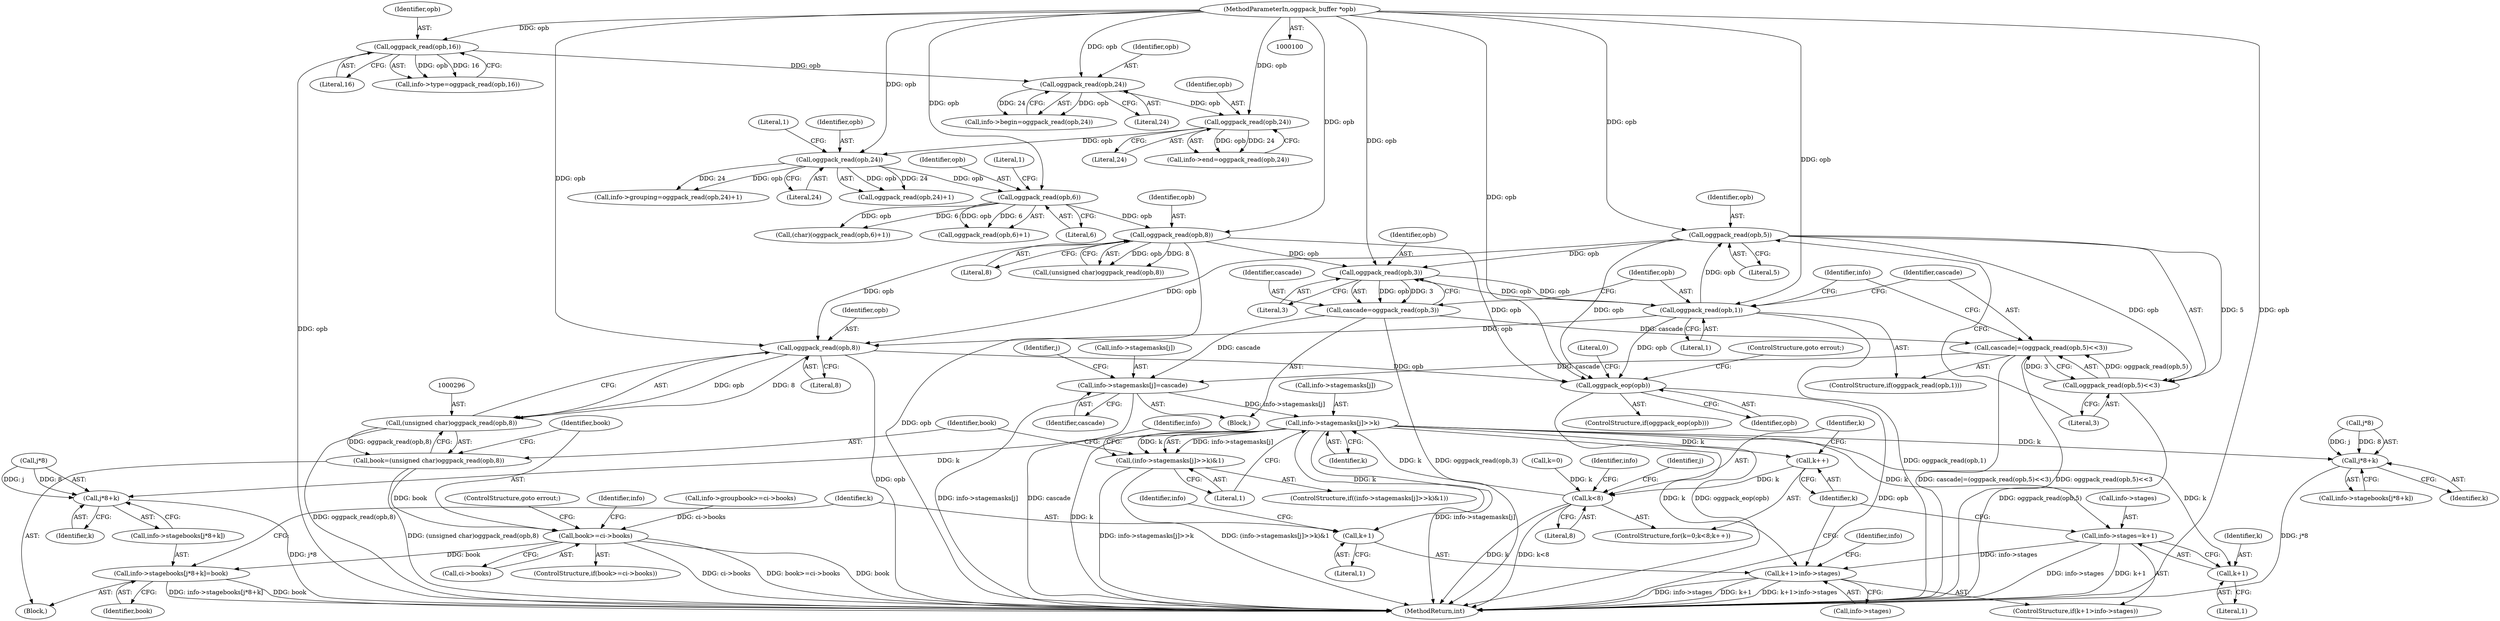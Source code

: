 digraph "0_Android_eeb4e45d5683f88488c083ecf142dc89bc3f0b47_9@API" {
"1000248" [label="(Call,oggpack_read(opb,5))"];
"1000242" [label="(Call,oggpack_read(opb,1))"];
"1000238" [label="(Call,oggpack_read(opb,3))"];
"1000181" [label="(Call,oggpack_read(opb,8))"];
"1000171" [label="(Call,oggpack_read(opb,6))"];
"1000160" [label="(Call,oggpack_read(opb,24))"];
"1000152" [label="(Call,oggpack_read(opb,24))"];
"1000145" [label="(Call,oggpack_read(opb,24))"];
"1000125" [label="(Call,oggpack_read(opb,16))"];
"1000103" [label="(MethodParameterIn,oggpack_buffer *opb)"];
"1000248" [label="(Call,oggpack_read(opb,5))"];
"1000236" [label="(Call,cascade=oggpack_read(opb,3))"];
"1000245" [label="(Call,cascade|=(oggpack_read(opb,5)<<3))"];
"1000252" [label="(Call,info->stagemasks[j]=cascade)"];
"1000283" [label="(Call,info->stagemasks[j]>>k)"];
"1000278" [label="(Call,k++)"];
"1000275" [label="(Call,k<8)"];
"1000282" [label="(Call,(info->stagemasks[j]>>k)&1)"];
"1000312" [label="(Call,j*8+k)"];
"1000319" [label="(Call,k+1>info->stages)"];
"1000320" [label="(Call,k+1)"];
"1000326" [label="(Call,info->stages=k+1)"];
"1000330" [label="(Call,k+1)"];
"1000339" [label="(Call,j*8+k)"];
"1000247" [label="(Call,oggpack_read(opb,5)<<3)"];
"1000297" [label="(Call,oggpack_read(opb,8))"];
"1000295" [label="(Call,(unsigned char)oggpack_read(opb,8))"];
"1000293" [label="(Call,book=(unsigned char)oggpack_read(opb,8))"];
"1000301" [label="(Call,book>=ci->books)"];
"1000307" [label="(Call,info->stagebooks[j*8+k]=book)"];
"1000346" [label="(Call,oggpack_eop(opb))"];
"1000283" [label="(Call,info->stagemasks[j]>>k)"];
"1000241" [label="(ControlStructure,if(oggpack_read(opb,1)))"];
"1000275" [label="(Call,k<8)"];
"1000279" [label="(Identifier,k)"];
"1000277" [label="(Literal,8)"];
"1000252" [label="(Call,info->stagemasks[j]=cascade)"];
"1000335" [label="(Call,info->stagebooks[j*8+k])"];
"1000250" [label="(Literal,5)"];
"1000272" [label="(Call,k=0)"];
"1000183" [label="(Literal,8)"];
"1000127" [label="(Literal,16)"];
"1000302" [label="(Identifier,book)"];
"1000233" [label="(Identifier,j)"];
"1000301" [label="(Call,book>=ci->books)"];
"1000332" [label="(Literal,1)"];
"1000298" [label="(Identifier,opb)"];
"1000297" [label="(Call,oggpack_read(opb,8))"];
"1000312" [label="(Call,j*8+k)"];
"1000308" [label="(Call,info->stagebooks[j*8+k])"];
"1000172" [label="(Identifier,opb)"];
"1000246" [label="(Identifier,cascade)"];
"1000179" [label="(Call,(unsigned char)oggpack_read(opb,8))"];
"1000322" [label="(Literal,1)"];
"1000181" [label="(Call,oggpack_read(opb,8))"];
"1000316" [label="(Identifier,k)"];
"1000339" [label="(Call,j*8+k)"];
"1000185" [label="(Call,info->groupbook>=ci->books)"];
"1000173" [label="(Literal,6)"];
"1000258" [label="(Identifier,cascade)"];
"1000330" [label="(Call,k+1)"];
"1000299" [label="(Literal,8)"];
"1000168" [label="(Call,(char)(oggpack_read(opb,6)+1))"];
"1000324" [label="(Identifier,info)"];
"1000286" [label="(Identifier,info)"];
"1000152" [label="(Call,oggpack_read(opb,24))"];
"1000253" [label="(Call,info->stagemasks[j])"];
"1000159" [label="(Call,oggpack_read(opb,24)+1)"];
"1000162" [label="(Literal,24)"];
"1000327" [label="(Call,info->stages)"];
"1000345" [label="(ControlStructure,if(oggpack_eop(opb)))"];
"1000323" [label="(Call,info->stages)"];
"1000245" [label="(Call,cascade|=(oggpack_read(opb,5)<<3))"];
"1000242" [label="(Call,oggpack_read(opb,1))"];
"1000284" [label="(Call,info->stagemasks[j])"];
"1000282" [label="(Call,(info->stagemasks[j]>>k)&1)"];
"1000326" [label="(Call,info->stages=k+1)"];
"1000306" [label="(ControlStructure,goto errout;)"];
"1000148" [label="(Call,info->end=oggpack_read(opb,24))"];
"1000153" [label="(Identifier,opb)"];
"1000300" [label="(ControlStructure,if(book>=ci->books))"];
"1000303" [label="(Call,ci->books)"];
"1000350" [label="(Literal,0)"];
"1000154" [label="(Literal,24)"];
"1000161" [label="(Identifier,opb)"];
"1000291" [label="(Block,)"];
"1000141" [label="(Call,info->begin=oggpack_read(opb,24))"];
"1000343" [label="(Identifier,k)"];
"1000155" [label="(Call,info->grouping=oggpack_read(opb,24)+1)"];
"1000337" [label="(Identifier,info)"];
"1000269" [label="(Identifier,j)"];
"1000240" [label="(Literal,3)"];
"1000234" [label="(Block,)"];
"1000126" [label="(Identifier,opb)"];
"1000248" [label="(Call,oggpack_read(opb,5))"];
"1000244" [label="(Literal,1)"];
"1000318" [label="(ControlStructure,if(k+1>info->stages))"];
"1000170" [label="(Call,oggpack_read(opb,6)+1)"];
"1000146" [label="(Identifier,opb)"];
"1000121" [label="(Call,info->type=oggpack_read(opb,16))"];
"1000290" [label="(Literal,1)"];
"1000346" [label="(Call,oggpack_eop(opb))"];
"1000271" [label="(ControlStructure,for(k=0;k<8;k++))"];
"1000163" [label="(Literal,1)"];
"1000238" [label="(Call,oggpack_read(opb,3))"];
"1000293" [label="(Call,book=(unsigned char)oggpack_read(opb,8))"];
"1000147" [label="(Literal,24)"];
"1000276" [label="(Identifier,k)"];
"1000320" [label="(Call,k+1)"];
"1000347" [label="(Identifier,opb)"];
"1000255" [label="(Identifier,info)"];
"1000294" [label="(Identifier,book)"];
"1000289" [label="(Identifier,k)"];
"1000239" [label="(Identifier,opb)"];
"1000348" [label="(ControlStructure,goto errout;)"];
"1000321" [label="(Identifier,k)"];
"1000313" [label="(Call,j*8)"];
"1000295" [label="(Call,(unsigned char)oggpack_read(opb,8))"];
"1000125" [label="(Call,oggpack_read(opb,16))"];
"1000247" [label="(Call,oggpack_read(opb,5)<<3)"];
"1000182" [label="(Identifier,opb)"];
"1000174" [label="(Literal,1)"];
"1000251" [label="(Literal,3)"];
"1000145" [label="(Call,oggpack_read(opb,24))"];
"1000171" [label="(Call,oggpack_read(opb,6))"];
"1000281" [label="(ControlStructure,if((info->stagemasks[j]>>k)&1))"];
"1000236" [label="(Call,cascade=oggpack_read(opb,3))"];
"1000328" [label="(Identifier,info)"];
"1000249" [label="(Identifier,opb)"];
"1000103" [label="(MethodParameterIn,oggpack_buffer *opb)"];
"1000356" [label="(MethodReturn,int)"];
"1000237" [label="(Identifier,cascade)"];
"1000319" [label="(Call,k+1>info->stages)"];
"1000331" [label="(Identifier,k)"];
"1000243" [label="(Identifier,opb)"];
"1000340" [label="(Call,j*8)"];
"1000317" [label="(Identifier,book)"];
"1000278" [label="(Call,k++)"];
"1000160" [label="(Call,oggpack_read(opb,24))"];
"1000307" [label="(Call,info->stagebooks[j*8+k]=book)"];
"1000310" [label="(Identifier,info)"];
"1000248" -> "1000247"  [label="AST: "];
"1000248" -> "1000250"  [label="CFG: "];
"1000249" -> "1000248"  [label="AST: "];
"1000250" -> "1000248"  [label="AST: "];
"1000251" -> "1000248"  [label="CFG: "];
"1000248" -> "1000238"  [label="DDG: opb"];
"1000248" -> "1000247"  [label="DDG: opb"];
"1000248" -> "1000247"  [label="DDG: 5"];
"1000242" -> "1000248"  [label="DDG: opb"];
"1000103" -> "1000248"  [label="DDG: opb"];
"1000248" -> "1000297"  [label="DDG: opb"];
"1000248" -> "1000346"  [label="DDG: opb"];
"1000242" -> "1000241"  [label="AST: "];
"1000242" -> "1000244"  [label="CFG: "];
"1000243" -> "1000242"  [label="AST: "];
"1000244" -> "1000242"  [label="AST: "];
"1000246" -> "1000242"  [label="CFG: "];
"1000255" -> "1000242"  [label="CFG: "];
"1000242" -> "1000356"  [label="DDG: oggpack_read(opb,1)"];
"1000242" -> "1000238"  [label="DDG: opb"];
"1000238" -> "1000242"  [label="DDG: opb"];
"1000103" -> "1000242"  [label="DDG: opb"];
"1000242" -> "1000297"  [label="DDG: opb"];
"1000242" -> "1000346"  [label="DDG: opb"];
"1000238" -> "1000236"  [label="AST: "];
"1000238" -> "1000240"  [label="CFG: "];
"1000239" -> "1000238"  [label="AST: "];
"1000240" -> "1000238"  [label="AST: "];
"1000236" -> "1000238"  [label="CFG: "];
"1000238" -> "1000236"  [label="DDG: opb"];
"1000238" -> "1000236"  [label="DDG: 3"];
"1000181" -> "1000238"  [label="DDG: opb"];
"1000103" -> "1000238"  [label="DDG: opb"];
"1000181" -> "1000179"  [label="AST: "];
"1000181" -> "1000183"  [label="CFG: "];
"1000182" -> "1000181"  [label="AST: "];
"1000183" -> "1000181"  [label="AST: "];
"1000179" -> "1000181"  [label="CFG: "];
"1000181" -> "1000356"  [label="DDG: opb"];
"1000181" -> "1000179"  [label="DDG: opb"];
"1000181" -> "1000179"  [label="DDG: 8"];
"1000171" -> "1000181"  [label="DDG: opb"];
"1000103" -> "1000181"  [label="DDG: opb"];
"1000181" -> "1000297"  [label="DDG: opb"];
"1000181" -> "1000346"  [label="DDG: opb"];
"1000171" -> "1000170"  [label="AST: "];
"1000171" -> "1000173"  [label="CFG: "];
"1000172" -> "1000171"  [label="AST: "];
"1000173" -> "1000171"  [label="AST: "];
"1000174" -> "1000171"  [label="CFG: "];
"1000171" -> "1000168"  [label="DDG: opb"];
"1000171" -> "1000168"  [label="DDG: 6"];
"1000171" -> "1000170"  [label="DDG: opb"];
"1000171" -> "1000170"  [label="DDG: 6"];
"1000160" -> "1000171"  [label="DDG: opb"];
"1000103" -> "1000171"  [label="DDG: opb"];
"1000160" -> "1000159"  [label="AST: "];
"1000160" -> "1000162"  [label="CFG: "];
"1000161" -> "1000160"  [label="AST: "];
"1000162" -> "1000160"  [label="AST: "];
"1000163" -> "1000160"  [label="CFG: "];
"1000160" -> "1000155"  [label="DDG: opb"];
"1000160" -> "1000155"  [label="DDG: 24"];
"1000160" -> "1000159"  [label="DDG: opb"];
"1000160" -> "1000159"  [label="DDG: 24"];
"1000152" -> "1000160"  [label="DDG: opb"];
"1000103" -> "1000160"  [label="DDG: opb"];
"1000152" -> "1000148"  [label="AST: "];
"1000152" -> "1000154"  [label="CFG: "];
"1000153" -> "1000152"  [label="AST: "];
"1000154" -> "1000152"  [label="AST: "];
"1000148" -> "1000152"  [label="CFG: "];
"1000152" -> "1000148"  [label="DDG: opb"];
"1000152" -> "1000148"  [label="DDG: 24"];
"1000145" -> "1000152"  [label="DDG: opb"];
"1000103" -> "1000152"  [label="DDG: opb"];
"1000145" -> "1000141"  [label="AST: "];
"1000145" -> "1000147"  [label="CFG: "];
"1000146" -> "1000145"  [label="AST: "];
"1000147" -> "1000145"  [label="AST: "];
"1000141" -> "1000145"  [label="CFG: "];
"1000145" -> "1000141"  [label="DDG: opb"];
"1000145" -> "1000141"  [label="DDG: 24"];
"1000125" -> "1000145"  [label="DDG: opb"];
"1000103" -> "1000145"  [label="DDG: opb"];
"1000125" -> "1000121"  [label="AST: "];
"1000125" -> "1000127"  [label="CFG: "];
"1000126" -> "1000125"  [label="AST: "];
"1000127" -> "1000125"  [label="AST: "];
"1000121" -> "1000125"  [label="CFG: "];
"1000125" -> "1000356"  [label="DDG: opb"];
"1000125" -> "1000121"  [label="DDG: opb"];
"1000125" -> "1000121"  [label="DDG: 16"];
"1000103" -> "1000125"  [label="DDG: opb"];
"1000103" -> "1000100"  [label="AST: "];
"1000103" -> "1000356"  [label="DDG: opb"];
"1000103" -> "1000297"  [label="DDG: opb"];
"1000103" -> "1000346"  [label="DDG: opb"];
"1000236" -> "1000234"  [label="AST: "];
"1000237" -> "1000236"  [label="AST: "];
"1000243" -> "1000236"  [label="CFG: "];
"1000236" -> "1000356"  [label="DDG: oggpack_read(opb,3)"];
"1000236" -> "1000245"  [label="DDG: cascade"];
"1000236" -> "1000252"  [label="DDG: cascade"];
"1000245" -> "1000241"  [label="AST: "];
"1000245" -> "1000247"  [label="CFG: "];
"1000246" -> "1000245"  [label="AST: "];
"1000247" -> "1000245"  [label="AST: "];
"1000255" -> "1000245"  [label="CFG: "];
"1000245" -> "1000356"  [label="DDG: cascade|=(oggpack_read(opb,5)<<3)"];
"1000245" -> "1000356"  [label="DDG: oggpack_read(opb,5)<<3"];
"1000247" -> "1000245"  [label="DDG: oggpack_read(opb,5)"];
"1000247" -> "1000245"  [label="DDG: 3"];
"1000245" -> "1000252"  [label="DDG: cascade"];
"1000252" -> "1000234"  [label="AST: "];
"1000252" -> "1000258"  [label="CFG: "];
"1000253" -> "1000252"  [label="AST: "];
"1000258" -> "1000252"  [label="AST: "];
"1000233" -> "1000252"  [label="CFG: "];
"1000252" -> "1000356"  [label="DDG: info->stagemasks[j]"];
"1000252" -> "1000356"  [label="DDG: cascade"];
"1000252" -> "1000283"  [label="DDG: info->stagemasks[j]"];
"1000283" -> "1000282"  [label="AST: "];
"1000283" -> "1000289"  [label="CFG: "];
"1000284" -> "1000283"  [label="AST: "];
"1000289" -> "1000283"  [label="AST: "];
"1000290" -> "1000283"  [label="CFG: "];
"1000283" -> "1000356"  [label="DDG: info->stagemasks[j]"];
"1000283" -> "1000356"  [label="DDG: k"];
"1000283" -> "1000278"  [label="DDG: k"];
"1000283" -> "1000282"  [label="DDG: info->stagemasks[j]"];
"1000283" -> "1000282"  [label="DDG: k"];
"1000275" -> "1000283"  [label="DDG: k"];
"1000283" -> "1000312"  [label="DDG: k"];
"1000283" -> "1000319"  [label="DDG: k"];
"1000283" -> "1000320"  [label="DDG: k"];
"1000283" -> "1000326"  [label="DDG: k"];
"1000283" -> "1000330"  [label="DDG: k"];
"1000283" -> "1000339"  [label="DDG: k"];
"1000278" -> "1000271"  [label="AST: "];
"1000278" -> "1000279"  [label="CFG: "];
"1000279" -> "1000278"  [label="AST: "];
"1000276" -> "1000278"  [label="CFG: "];
"1000278" -> "1000275"  [label="DDG: k"];
"1000275" -> "1000271"  [label="AST: "];
"1000275" -> "1000277"  [label="CFG: "];
"1000276" -> "1000275"  [label="AST: "];
"1000277" -> "1000275"  [label="AST: "];
"1000286" -> "1000275"  [label="CFG: "];
"1000269" -> "1000275"  [label="CFG: "];
"1000275" -> "1000356"  [label="DDG: k<8"];
"1000275" -> "1000356"  [label="DDG: k"];
"1000272" -> "1000275"  [label="DDG: k"];
"1000282" -> "1000281"  [label="AST: "];
"1000282" -> "1000290"  [label="CFG: "];
"1000290" -> "1000282"  [label="AST: "];
"1000294" -> "1000282"  [label="CFG: "];
"1000337" -> "1000282"  [label="CFG: "];
"1000282" -> "1000356"  [label="DDG: (info->stagemasks[j]>>k)&1"];
"1000282" -> "1000356"  [label="DDG: info->stagemasks[j]>>k"];
"1000312" -> "1000308"  [label="AST: "];
"1000312" -> "1000316"  [label="CFG: "];
"1000313" -> "1000312"  [label="AST: "];
"1000316" -> "1000312"  [label="AST: "];
"1000308" -> "1000312"  [label="CFG: "];
"1000312" -> "1000356"  [label="DDG: j*8"];
"1000313" -> "1000312"  [label="DDG: j"];
"1000313" -> "1000312"  [label="DDG: 8"];
"1000319" -> "1000318"  [label="AST: "];
"1000319" -> "1000323"  [label="CFG: "];
"1000320" -> "1000319"  [label="AST: "];
"1000323" -> "1000319"  [label="AST: "];
"1000328" -> "1000319"  [label="CFG: "];
"1000279" -> "1000319"  [label="CFG: "];
"1000319" -> "1000356"  [label="DDG: k+1>info->stages"];
"1000319" -> "1000356"  [label="DDG: info->stages"];
"1000319" -> "1000356"  [label="DDG: k+1"];
"1000326" -> "1000319"  [label="DDG: info->stages"];
"1000320" -> "1000322"  [label="CFG: "];
"1000321" -> "1000320"  [label="AST: "];
"1000322" -> "1000320"  [label="AST: "];
"1000324" -> "1000320"  [label="CFG: "];
"1000326" -> "1000318"  [label="AST: "];
"1000326" -> "1000330"  [label="CFG: "];
"1000327" -> "1000326"  [label="AST: "];
"1000330" -> "1000326"  [label="AST: "];
"1000279" -> "1000326"  [label="CFG: "];
"1000326" -> "1000356"  [label="DDG: k+1"];
"1000326" -> "1000356"  [label="DDG: info->stages"];
"1000330" -> "1000332"  [label="CFG: "];
"1000331" -> "1000330"  [label="AST: "];
"1000332" -> "1000330"  [label="AST: "];
"1000339" -> "1000335"  [label="AST: "];
"1000339" -> "1000343"  [label="CFG: "];
"1000340" -> "1000339"  [label="AST: "];
"1000343" -> "1000339"  [label="AST: "];
"1000335" -> "1000339"  [label="CFG: "];
"1000339" -> "1000356"  [label="DDG: j*8"];
"1000340" -> "1000339"  [label="DDG: j"];
"1000340" -> "1000339"  [label="DDG: 8"];
"1000247" -> "1000251"  [label="CFG: "];
"1000251" -> "1000247"  [label="AST: "];
"1000247" -> "1000356"  [label="DDG: oggpack_read(opb,5)"];
"1000297" -> "1000295"  [label="AST: "];
"1000297" -> "1000299"  [label="CFG: "];
"1000298" -> "1000297"  [label="AST: "];
"1000299" -> "1000297"  [label="AST: "];
"1000295" -> "1000297"  [label="CFG: "];
"1000297" -> "1000356"  [label="DDG: opb"];
"1000297" -> "1000295"  [label="DDG: opb"];
"1000297" -> "1000295"  [label="DDG: 8"];
"1000297" -> "1000346"  [label="DDG: opb"];
"1000295" -> "1000293"  [label="AST: "];
"1000296" -> "1000295"  [label="AST: "];
"1000293" -> "1000295"  [label="CFG: "];
"1000295" -> "1000356"  [label="DDG: oggpack_read(opb,8)"];
"1000295" -> "1000293"  [label="DDG: oggpack_read(opb,8)"];
"1000293" -> "1000291"  [label="AST: "];
"1000294" -> "1000293"  [label="AST: "];
"1000302" -> "1000293"  [label="CFG: "];
"1000293" -> "1000356"  [label="DDG: (unsigned char)oggpack_read(opb,8)"];
"1000293" -> "1000301"  [label="DDG: book"];
"1000301" -> "1000300"  [label="AST: "];
"1000301" -> "1000303"  [label="CFG: "];
"1000302" -> "1000301"  [label="AST: "];
"1000303" -> "1000301"  [label="AST: "];
"1000306" -> "1000301"  [label="CFG: "];
"1000310" -> "1000301"  [label="CFG: "];
"1000301" -> "1000356"  [label="DDG: ci->books"];
"1000301" -> "1000356"  [label="DDG: book>=ci->books"];
"1000301" -> "1000356"  [label="DDG: book"];
"1000185" -> "1000301"  [label="DDG: ci->books"];
"1000301" -> "1000307"  [label="DDG: book"];
"1000307" -> "1000291"  [label="AST: "];
"1000307" -> "1000317"  [label="CFG: "];
"1000308" -> "1000307"  [label="AST: "];
"1000317" -> "1000307"  [label="AST: "];
"1000321" -> "1000307"  [label="CFG: "];
"1000307" -> "1000356"  [label="DDG: info->stagebooks[j*8+k]"];
"1000307" -> "1000356"  [label="DDG: book"];
"1000346" -> "1000345"  [label="AST: "];
"1000346" -> "1000347"  [label="CFG: "];
"1000347" -> "1000346"  [label="AST: "];
"1000348" -> "1000346"  [label="CFG: "];
"1000350" -> "1000346"  [label="CFG: "];
"1000346" -> "1000356"  [label="DDG: opb"];
"1000346" -> "1000356"  [label="DDG: oggpack_eop(opb)"];
}
